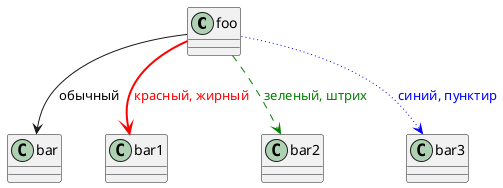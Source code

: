 @startuml  
class foo
foo --> bar             : обычный
foo --> bar1 #line:red;line.bold;text:red    : красный, жирный
foo --> bar2 #green;line.dashed;text:green    : зеленый, штрих
foo --> bar3 #blue;line.dotted;text:blue    : синий, пунктир

@enduml

